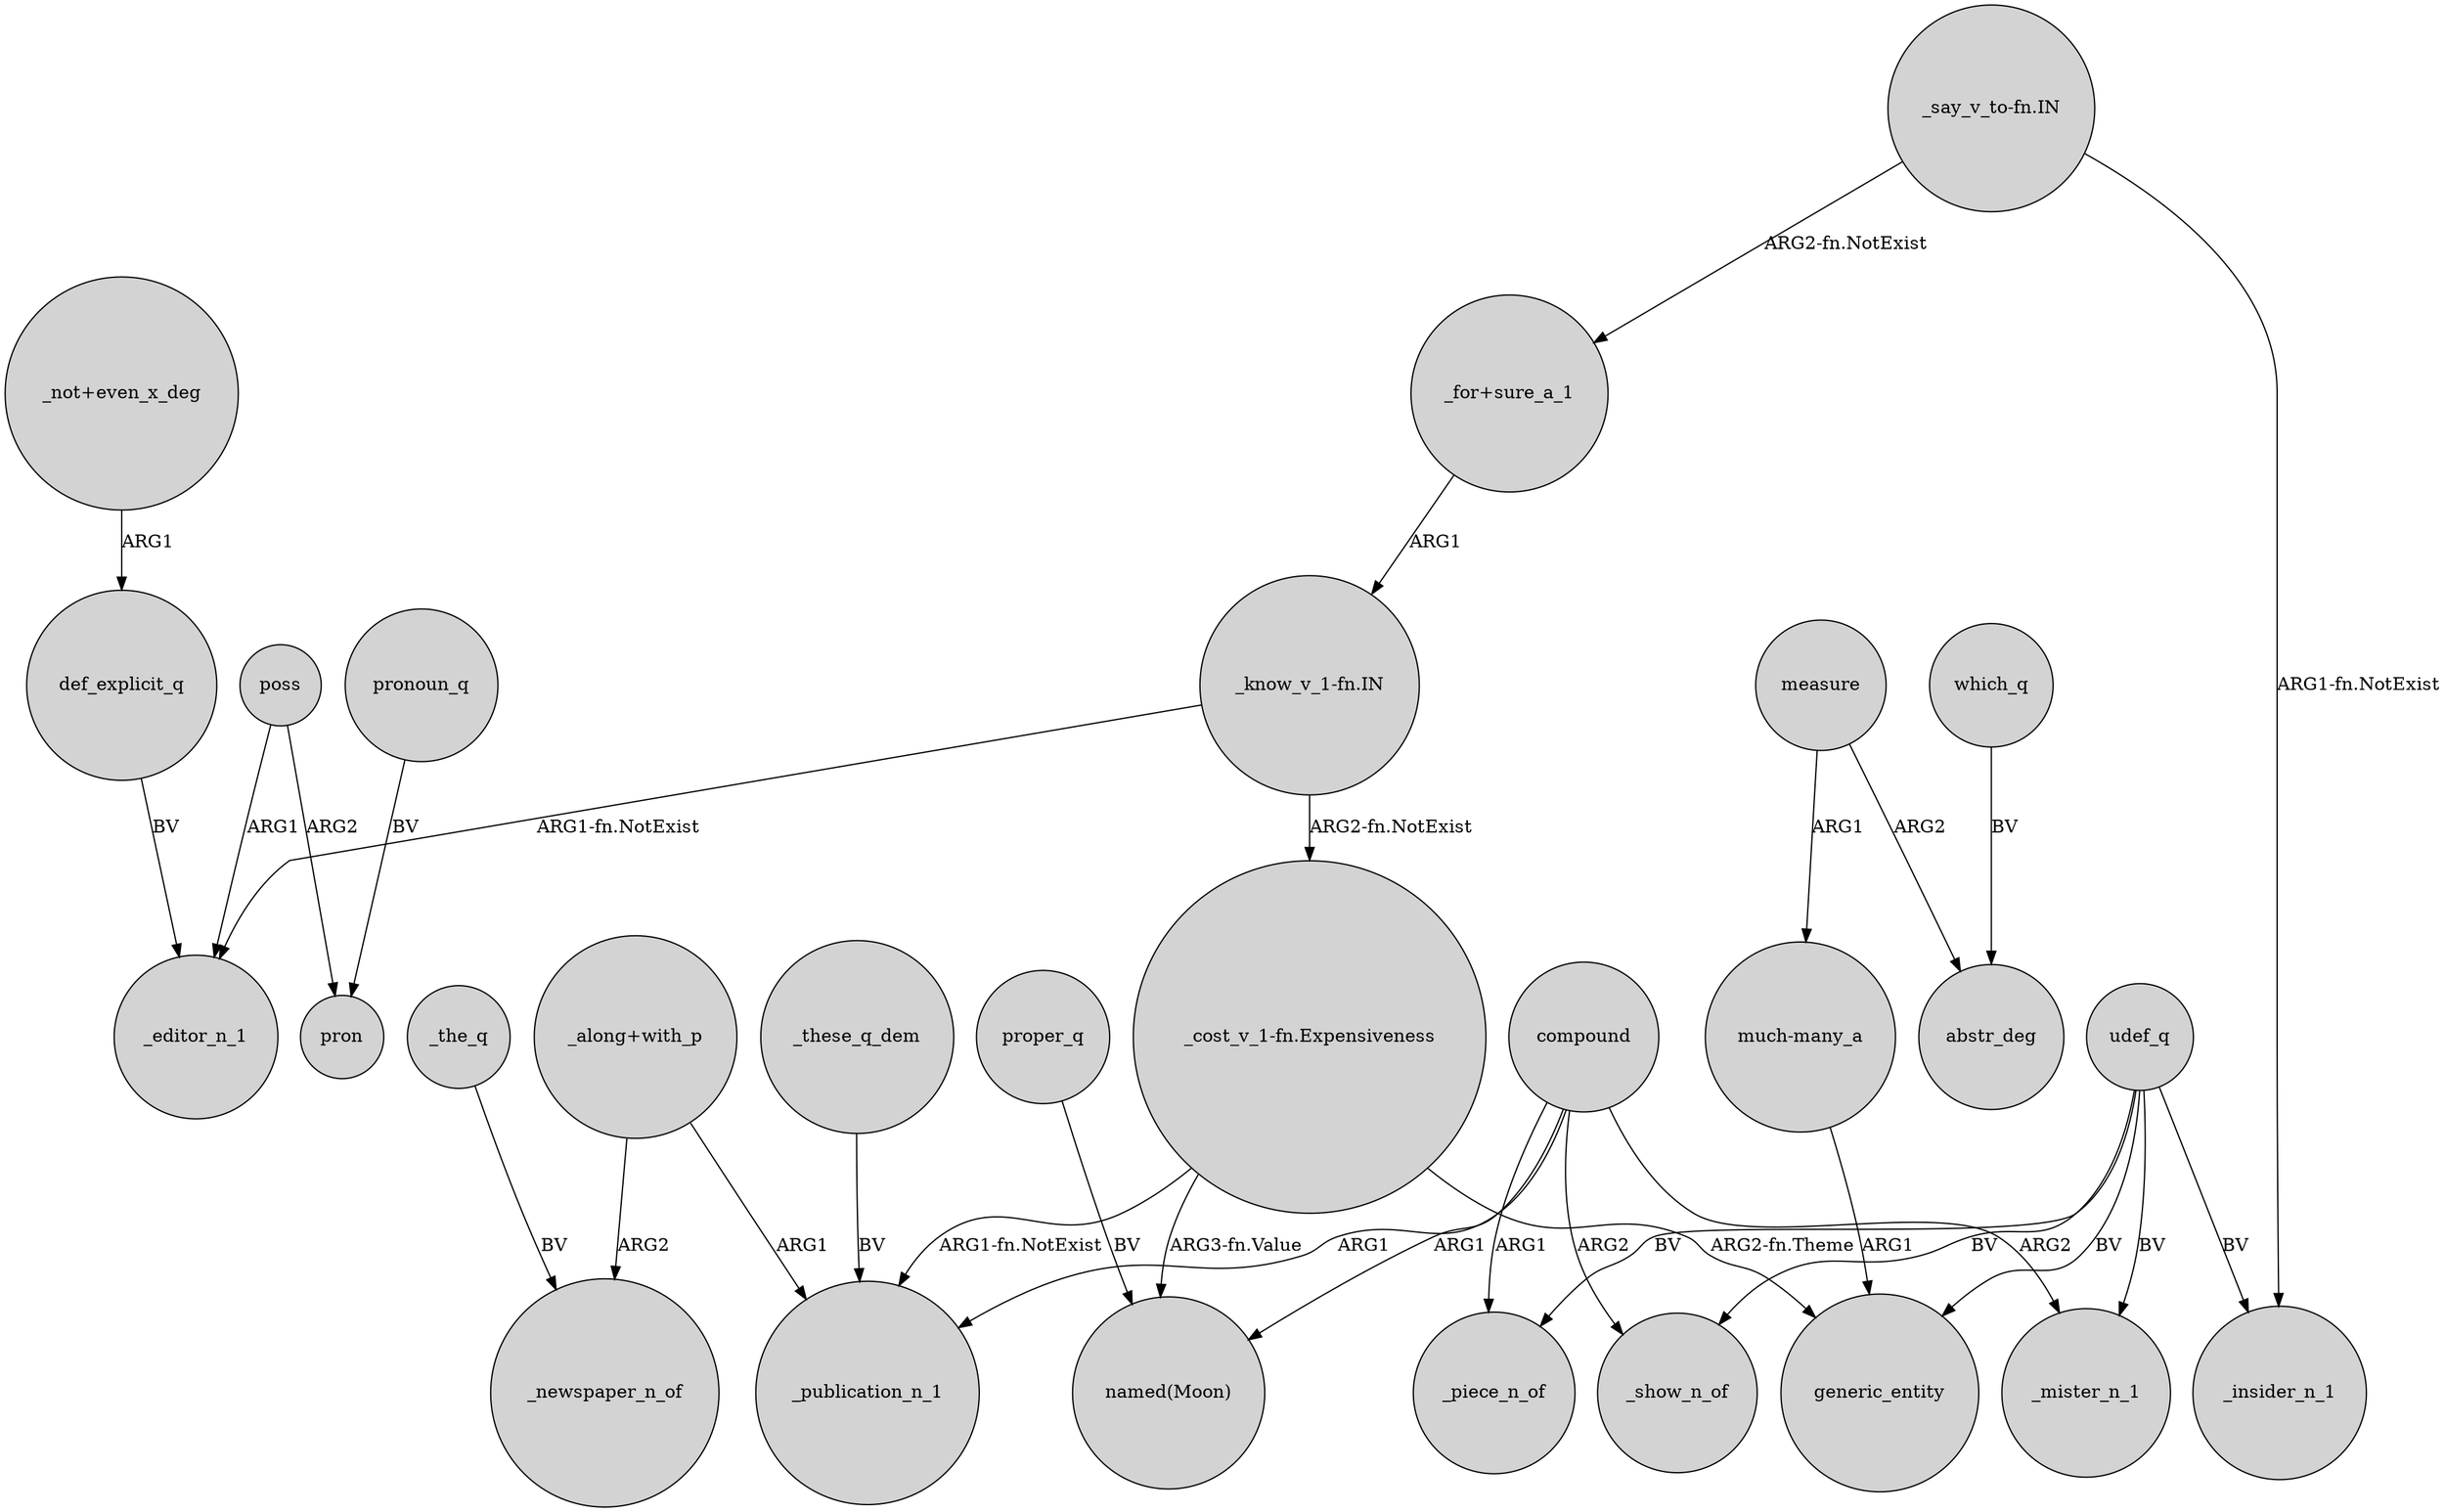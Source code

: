 digraph {
	node [shape=circle style=filled]
	"_not+even_x_deg" -> def_explicit_q [label=ARG1]
	"_along+with_p" -> _publication_n_1 [label=ARG1]
	compound -> _show_n_of [label=ARG2]
	measure -> abstr_deg [label=ARG2]
	"_cost_v_1-fn.Expensiveness" -> "named(Moon)" [label="ARG3-fn.Value"]
	_these_q_dem -> _publication_n_1 [label=BV]
	udef_q -> generic_entity [label=BV]
	compound -> _publication_n_1 [label=ARG1]
	poss -> pron [label=ARG2]
	"_say_v_to-fn.IN" -> _insider_n_1 [label="ARG1-fn.NotExist"]
	"_say_v_to-fn.IN" -> "_for+sure_a_1" [label="ARG2-fn.NotExist"]
	"much-many_a" -> generic_entity [label=ARG1]
	udef_q -> _show_n_of [label=BV]
	"_for+sure_a_1" -> "_know_v_1-fn.IN" [label=ARG1]
	compound -> _mister_n_1 [label=ARG2]
	compound -> "named(Moon)" [label=ARG1]
	udef_q -> _mister_n_1 [label=BV]
	udef_q -> _insider_n_1 [label=BV]
	"_know_v_1-fn.IN" -> "_cost_v_1-fn.Expensiveness" [label="ARG2-fn.NotExist"]
	"_cost_v_1-fn.Expensiveness" -> generic_entity [label="ARG2-fn.Theme"]
	"_know_v_1-fn.IN" -> _editor_n_1 [label="ARG1-fn.NotExist"]
	udef_q -> _piece_n_of [label=BV]
	pronoun_q -> pron [label=BV]
	"_cost_v_1-fn.Expensiveness" -> _publication_n_1 [label="ARG1-fn.NotExist"]
	proper_q -> "named(Moon)" [label=BV]
	which_q -> abstr_deg [label=BV]
	poss -> _editor_n_1 [label=ARG1]
	compound -> _piece_n_of [label=ARG1]
	_the_q -> _newspaper_n_of [label=BV]
	"_along+with_p" -> _newspaper_n_of [label=ARG2]
	measure -> "much-many_a" [label=ARG1]
	def_explicit_q -> _editor_n_1 [label=BV]
}
